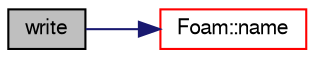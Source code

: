 digraph "write"
{
  bgcolor="transparent";
  edge [fontname="FreeSans",fontsize="10",labelfontname="FreeSans",labelfontsize="10"];
  node [fontname="FreeSans",fontsize="10",shape=record];
  rankdir="LR";
  Node3220 [label="write",height=0.2,width=0.4,color="black", fillcolor="grey75", style="filled", fontcolor="black"];
  Node3220 -> Node3221 [color="midnightblue",fontsize="10",style="solid",fontname="FreeSans"];
  Node3221 [label="Foam::name",height=0.2,width=0.4,color="red",URL="$a21124.html#adcb0df2bd4953cb6bb390272d8263c3a",tooltip="Return a string representation of a complex. "];
}
